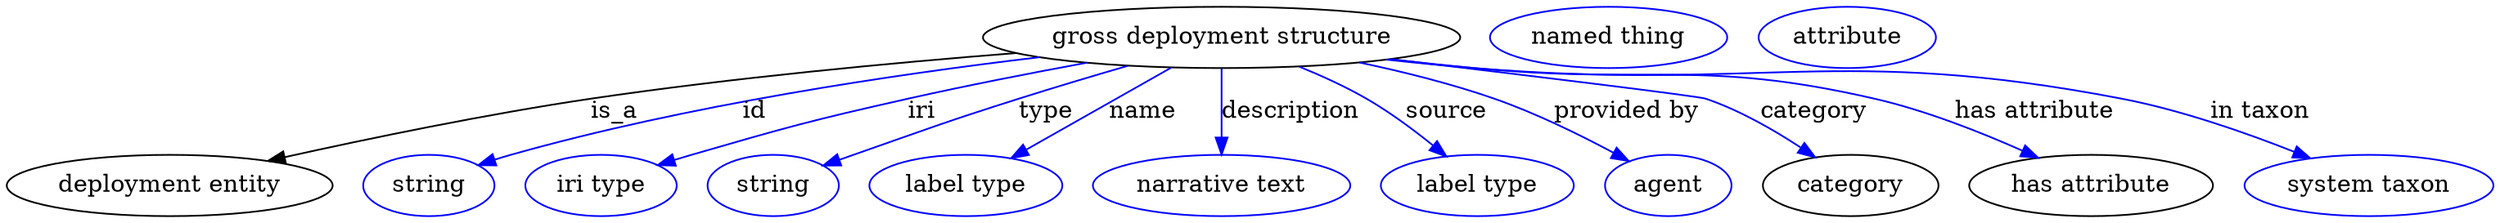 digraph {
	graph [bb="0,0,1456.3,123"];
	node [label="\N"];
	"gross deployment structure"	[height=0.5,
		label="gross deployment structure",
		pos="712.54,105",
		width=3.8816];
	"deployment entity"	[height=0.5,
		pos="95.542,18",
		width=2.6539];
	"gross deployment structure" -> "deployment entity"	[label=is_a,
		lp="356.54,61.5",
		pos="e,153.13,32.45 592.18,95.84 519.63,90.121 425.52,81.288 342.54,69 281.4,59.946 212.52,45.659 163.07,34.671"];
	id	[color=blue,
		height=0.5,
		label=string,
		pos="247.54,18",
		width=1.0652];
	"gross deployment structure" -> id	[color=blue,
		label=id,
		lp="438.54,61.5",
		pos="e,276.54,29.948 605.68,93.378 520.56,83.298 398.94,65.257 295.54,36 292.44,35.121 289.24,34.148 286.04,33.124",
		style=solid];
	iri	[color=blue,
		height=0.5,
		label="iri type",
		pos="348.54,18",
		width=1.2277];
	"gross deployment structure" -> iri	[color=blue,
		label=iri,
		lp="536.54,61.5",
		pos="e,382.17,29.865 633.05,90.104 600.55,84.103 562.64,76.699 528.54,69 472.07,56.251 458.17,52.03 402.54,36 399.03,34.988 395.4,33.911 \
391.76,32.81",
		style=solid];
	type	[color=blue,
		height=0.5,
		label=string,
		pos="449.54,18",
		width=1.0652];
	"gross deployment structure" -> type	[color=blue,
		label=type,
		lp="609.54,61.5",
		pos="e,478.84,29.697 657.6,88.36 637.4,82.475 614.38,75.605 593.54,69 550.13,55.239 539.51,51.079 496.54,36 493.85,35.057 491.08,34.077 \
488.3,33.084",
		style=solid];
	name	[color=blue,
		height=0.5,
		label="label type",
		pos="562.54,18",
		width=1.5707];
	"gross deployment structure" -> name	[color=blue,
		label=name,
		lp="666.54,61.5",
		pos="e,589.1,34.049 682.91,87.207 658.47,73.357 623.73,53.674 597.85,39.01",
		style=solid];
	description	[color=blue,
		height=0.5,
		label="narrative text",
		pos="712.54,18",
		width=2.0943];
	"gross deployment structure" -> description	[color=blue,
		label=description,
		lp="753.04,61.5",
		pos="e,712.54,36.175 712.54,86.799 712.54,75.163 712.54,59.548 712.54,46.237",
		style=solid];
	source	[color=blue,
		height=0.5,
		label="label type",
		pos="862.54,18",
		width=1.5707];
	"gross deployment structure" -> source	[color=blue,
		label=source,
		lp="844.54,61.5",
		pos="e,844.42,35.051 758.16,87.809 771.22,82.489 785.24,76.096 797.54,69 811.14,61.158 825.08,50.798 836.54,41.543",
		style=solid];
	"provided by"	[color=blue,
		height=0.5,
		label=agent,
		pos="974.54,18",
		width=1.0291];
	"gross deployment structure" -> "provided by"	[color=blue,
		label="provided by",
		lp="950.04,61.5",
		pos="e,951.33,32.385 793.35,90.265 819.03,84.859 847.3,77.802 872.54,69 896.82,60.534 922.82,47.726 942.49,37.192",
		style=solid];
	category	[height=0.5,
		pos="1080.5,18",
		width=1.4263];
	"gross deployment structure" -> category	[color=blue,
		label=category,
		lp="1060,61.5",
		pos="e,1060,34.554 811.68,92.262 891.81,82.7 992.05,70.536 996.54,69 1016,62.339 1035.9,50.776 1051.4,40.447",
		style=solid];
	"has attribute"	[height=0.5,
		pos="1221.5,18",
		width=1.9859];
	"gross deployment structure" -> "has attribute"	[color=blue,
		label="has attribute",
		lp="1189.5,61.5",
		pos="e,1190.5,34.357 810.8,92.184 827.39,90.341 844.45,88.54 860.54,87 964.82,77.021 993.48,92.586 1095.5,69 1125.2,62.147 1157,49.457 \
1181.3,38.576",
		style=solid];
	"in taxon"	[color=blue,
		height=0.5,
		label="system taxon",
		pos="1383.5,18",
		width=2.022];
	"gross deployment structure" -> "in taxon"	[color=blue,
		label="in taxon",
		lp="1321.5,61.5",
		pos="e,1349.6,33.987 809.18,91.955 826.27,90.095 843.91,88.347 860.54,87 1029.1,73.345 1074.6,101.24 1240.5,69 1275,62.316 1312.3,49.038 \
1340.2,37.845",
		style=solid];
	"named thing_category"	[color=blue,
		height=0.5,
		label="named thing",
		pos="939.54,105",
		width=1.9318];
	"systemic entity_has attribute"	[color=blue,
		height=0.5,
		label=attribute,
		pos="1079.5,105",
		width=1.4443];
}

